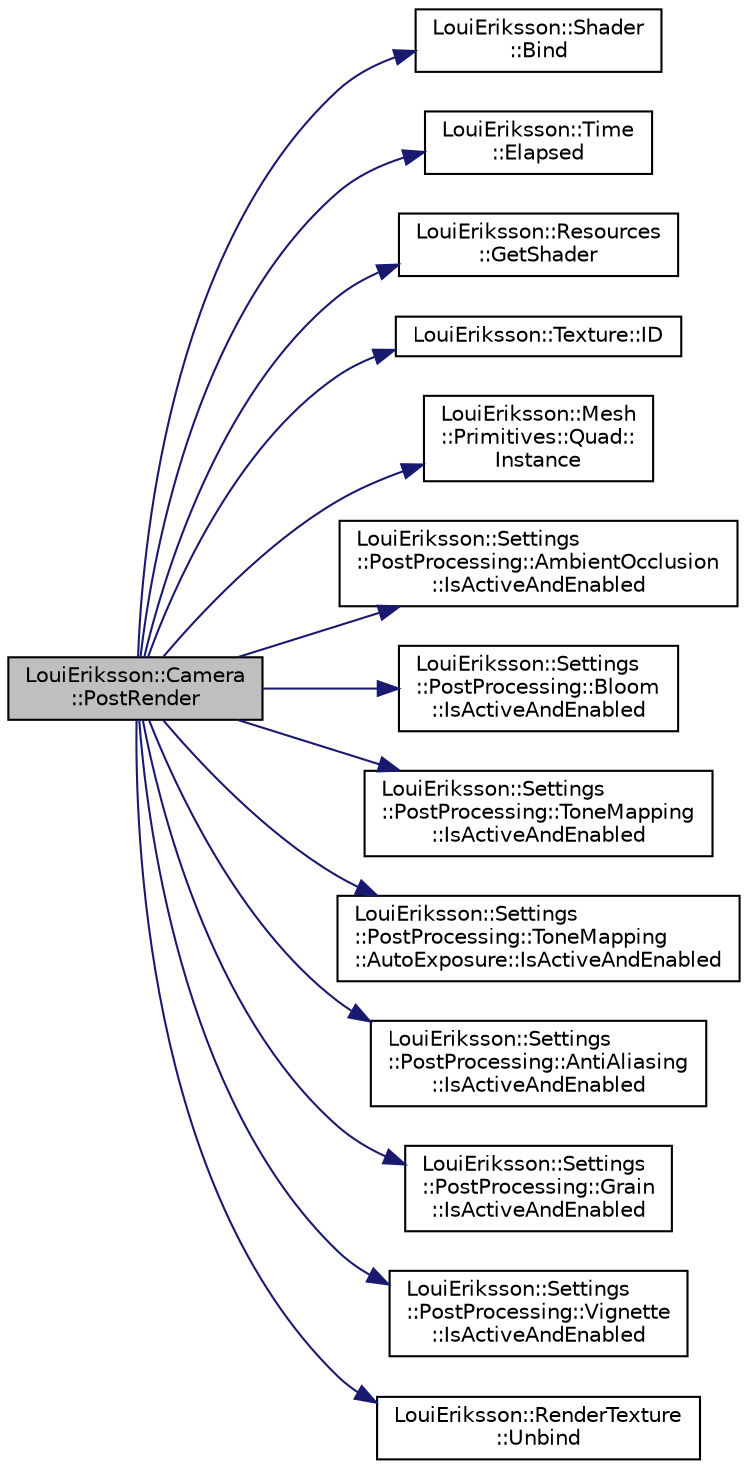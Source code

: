 digraph "LouiEriksson::Camera::PostRender"
{
 // LATEX_PDF_SIZE
  edge [fontname="Helvetica",fontsize="10",labelfontname="Helvetica",labelfontsize="10"];
  node [fontname="Helvetica",fontsize="10",shape=record];
  rankdir="LR";
  Node1 [label="LouiEriksson::Camera\l::PostRender",height=0.2,width=0.4,color="black", fillcolor="grey75", style="filled", fontcolor="black",tooltip="Called after rendering."];
  Node1 -> Node2 [color="midnightblue",fontsize="10",style="solid",fontname="Helvetica"];
  Node2 [label="LouiEriksson::Shader\l::Bind",height=0.2,width=0.4,color="black", fillcolor="white", style="filled",URL="$class_loui_eriksson_1_1_shader.html#a286d5fbd80dbabf7e81c5039eaa5171c",tooltip="Bind the provided Shader."];
  Node1 -> Node3 [color="midnightblue",fontsize="10",style="solid",fontname="Helvetica"];
  Node3 [label="LouiEriksson::Time\l::Elapsed",height=0.2,width=0.4,color="black", fillcolor="white", style="filled",URL="$class_loui_eriksson_1_1_time.html#a0ab6dedba5fd4d2c013ec28be702e0dc",tooltip=" "];
  Node1 -> Node4 [color="midnightblue",fontsize="10",style="solid",fontname="Helvetica"];
  Node4 [label="LouiEriksson::Resources\l::GetShader",height=0.2,width=0.4,color="black", fillcolor="white", style="filled",URL="$class_loui_eriksson_1_1_resources.html#a7c2062c2bfb5d5a3675a1bbc2e0771e5",tooltip=" "];
  Node1 -> Node5 [color="midnightblue",fontsize="10",style="solid",fontname="Helvetica"];
  Node5 [label="LouiEriksson::Texture::ID",height=0.2,width=0.4,color="black", fillcolor="white", style="filled",URL="$class_loui_eriksson_1_1_texture.html#ae7d94f5492bfd834ca6fc867f4afcca4",tooltip="Get the Texture's ID."];
  Node1 -> Node6 [color="midnightblue",fontsize="10",style="solid",fontname="Helvetica"];
  Node6 [label="LouiEriksson::Mesh\l::Primitives::Quad::\lInstance",height=0.2,width=0.4,color="black", fillcolor="white", style="filled",URL="$struct_loui_eriksson_1_1_mesh_1_1_primitives_1_1_quad.html#af3fef9d1e0926f04b9b4ce0d2cd460a6",tooltip="Returns a pointer to the static instance of the mesh."];
  Node1 -> Node7 [color="midnightblue",fontsize="10",style="solid",fontname="Helvetica"];
  Node7 [label="LouiEriksson::Settings\l::PostProcessing::AmbientOcclusion\l::IsActiveAndEnabled",height=0.2,width=0.4,color="black", fillcolor="white", style="filled",URL="$struct_loui_eriksson_1_1_settings_1_1_post_processing_1_1_ambient_occlusion.html#a2138752a2498066f0a862c6c3bc071ab",tooltip=" "];
  Node1 -> Node8 [color="midnightblue",fontsize="10",style="solid",fontname="Helvetica"];
  Node8 [label="LouiEriksson::Settings\l::PostProcessing::Bloom\l::IsActiveAndEnabled",height=0.2,width=0.4,color="black", fillcolor="white", style="filled",URL="$struct_loui_eriksson_1_1_settings_1_1_post_processing_1_1_bloom.html#ad2d4794dd64f671b5b829ef3e9b4c33e",tooltip=" "];
  Node1 -> Node9 [color="midnightblue",fontsize="10",style="solid",fontname="Helvetica"];
  Node9 [label="LouiEriksson::Settings\l::PostProcessing::ToneMapping\l::IsActiveAndEnabled",height=0.2,width=0.4,color="black", fillcolor="white", style="filled",URL="$struct_loui_eriksson_1_1_settings_1_1_post_processing_1_1_tone_mapping.html#a7ec296158d1b3824ef063f10c0997e3a",tooltip=" "];
  Node1 -> Node10 [color="midnightblue",fontsize="10",style="solid",fontname="Helvetica"];
  Node10 [label="LouiEriksson::Settings\l::PostProcessing::ToneMapping\l::AutoExposure::IsActiveAndEnabled",height=0.2,width=0.4,color="black", fillcolor="white", style="filled",URL="$struct_loui_eriksson_1_1_settings_1_1_post_processing_1_1_tone_mapping_1_1_auto_exposure.html#a72c088645bb6b92aec3dd8a56a71a435",tooltip=" "];
  Node1 -> Node11 [color="midnightblue",fontsize="10",style="solid",fontname="Helvetica"];
  Node11 [label="LouiEriksson::Settings\l::PostProcessing::AntiAliasing\l::IsActiveAndEnabled",height=0.2,width=0.4,color="black", fillcolor="white", style="filled",URL="$struct_loui_eriksson_1_1_settings_1_1_post_processing_1_1_anti_aliasing.html#a41698ec2f33563554c742a6a002845d2",tooltip=" "];
  Node1 -> Node12 [color="midnightblue",fontsize="10",style="solid",fontname="Helvetica"];
  Node12 [label="LouiEriksson::Settings\l::PostProcessing::Grain\l::IsActiveAndEnabled",height=0.2,width=0.4,color="black", fillcolor="white", style="filled",URL="$struct_loui_eriksson_1_1_settings_1_1_post_processing_1_1_grain.html#a43b4058e6ed7cb165150ddb9f1072a1f",tooltip=" "];
  Node1 -> Node13 [color="midnightblue",fontsize="10",style="solid",fontname="Helvetica"];
  Node13 [label="LouiEriksson::Settings\l::PostProcessing::Vignette\l::IsActiveAndEnabled",height=0.2,width=0.4,color="black", fillcolor="white", style="filled",URL="$struct_loui_eriksson_1_1_settings_1_1_post_processing_1_1_vignette.html#a2d886b5f7d8c6304f75200c07a534baf",tooltip=" "];
  Node1 -> Node14 [color="midnightblue",fontsize="10",style="solid",fontname="Helvetica"];
  Node14 [label="LouiEriksson::RenderTexture\l::Unbind",height=0.2,width=0.4,color="black", fillcolor="white", style="filled",URL="$class_loui_eriksson_1_1_render_texture.html#a3939762e1d63e168f307411dcd422410",tooltip="Unbind the currently bound RenderTexture."];
}
